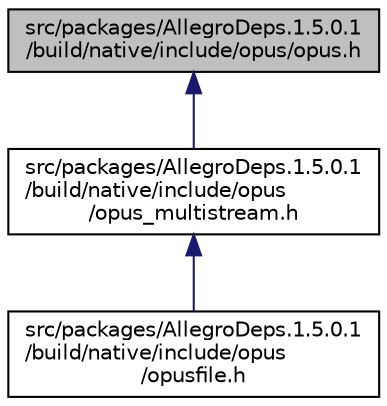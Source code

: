 digraph "src/packages/AllegroDeps.1.5.0.1/build/native/include/opus/opus.h"
{
  edge [fontname="Helvetica",fontsize="10",labelfontname="Helvetica",labelfontsize="10"];
  node [fontname="Helvetica",fontsize="10",shape=record];
  Node3 [label="src/packages/AllegroDeps.1.5.0.1\l/build/native/include/opus/opus.h",height=0.2,width=0.4,color="black", fillcolor="grey75", style="filled", fontcolor="black"];
  Node3 -> Node4 [dir="back",color="midnightblue",fontsize="10",style="solid",fontname="Helvetica"];
  Node4 [label="src/packages/AllegroDeps.1.5.0.1\l/build/native/include/opus\l/opus_multistream.h",height=0.2,width=0.4,color="black", fillcolor="white", style="filled",URL="$opus__multistream_8h.html",tooltip="Opus reference implementation multistream API. "];
  Node4 -> Node5 [dir="back",color="midnightblue",fontsize="10",style="solid",fontname="Helvetica"];
  Node5 [label="src/packages/AllegroDeps.1.5.0.1\l/build/native/include/opus\l/opusfile.h",height=0.2,width=0.4,color="black", fillcolor="white", style="filled",URL="$opusfile_8h.html"];
}
